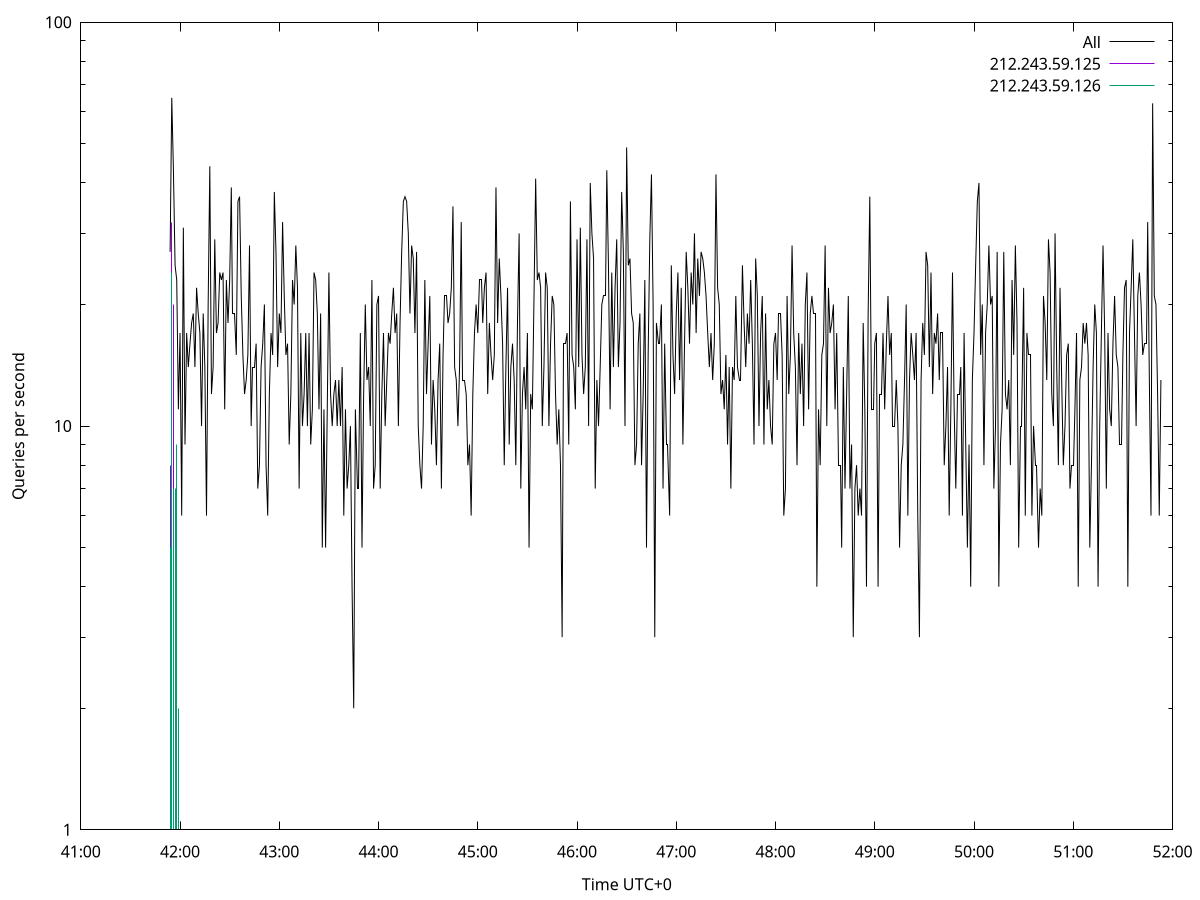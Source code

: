 set terminal pngcairo size 1024,768
set output 'Sun Jan  7 20:41:54 2024.png'
set ylabel 'Queries per second'
set xlabel 'Time UTC+0'
set xdata time
set timefmt "%s"
set log y
plot \
'-' using 1:2 linecolor 0 linetype 2 with lines title 'All', \
'-' using 1:2 linecolor 1 linetype 3 with impulses title "212.243.59.125", \
'-' using 1:2 linecolor 2 linetype 3 with impulses title "212.243.59.126"
1704634914 27
1704634915 65
1704634916 43
1704634917 25
1704634918 23
1704634919 11
1704634920 17
1704634921 6
1704634922 31
1704634923 9
1704634924 17
1704634925 14
1704634926 16
1704634927 18
1704634928 19
1704634929 14
1704634930 22
1704634931 19
1704634932 17
1704634933 10
1704634934 19
1704634935 14
1704634936 6
1704634937 20
1704634938 44
1704634939 12
1704634940 14
1704634941 29
1704634942 17
1704634943 18
1704634944 24
1704634945 23
1704634946 24
1704634947 11
1704634948 23
1704634949 18
1704634950 23
1704634951 39
1704634952 19
1704634953 19
1704634954 15
1704634955 36
1704634956 37
1704634957 21
1704634958 15
1704634959 12
1704634960 13
1704634961 15
1704634962 28
1704634963 10
1704634964 14
1704634965 14
1704634966 16
1704634967 7
1704634968 8
1704634969 14
1704634970 16
1704634971 20
1704634972 8
1704634973 6
1704634974 12
1704634975 17
1704634976 15
1704634977 38
1704634978 27
1704634979 14
1704634980 19
1704634981 17
1704634982 32
1704634983 21
1704634984 15
1704634985 16
1704634986 9
1704634987 12
1704634988 23
1704634989 20
1704634990 28
1704634991 22
1704634992 7
1704634993 17
1704634994 10
1704634995 12
1704634996 17
1704634997 10
1704634998 17
1704634999 9
1704635000 11
1704635001 24
1704635002 23
1704635003 19
1704635004 11
1704635005 19
1704635006 5
1704635007 11
1704635008 5
1704635009 11
1704635010 24
1704635011 12
1704635012 10
1704635013 12
1704635014 13
1704635015 10
1704635016 13
1704635017 10
1704635018 14
1704635019 6
1704635020 11
1704635021 7
1704635022 8
1704635023 10
1704635024 4
1704635025 2
1704635026 11
1704635027 7
1704635028 7
1704635029 17
1704635030 5
1704635031 12
1704635032 20
1704635033 13
1704635034 14
1704635035 10
1704635036 23
1704635037 7
1704635038 8
1704635039 20
1704635040 21
1704635041 7
1704635042 12
1704635043 17
1704635044 10
1704635045 13
1704635046 17
1704635047 16
1704635048 19
1704635049 22
1704635050 17
1704635051 19
1704635052 10
1704635053 18
1704635054 27
1704635055 36
1704635056 37
1704635057 36
1704635058 30
1704635059 19
1704635060 28
1704635061 26
1704635062 17
1704635063 27
1704635064 10
1704635065 8
1704635066 7
1704635067 10
1704635068 23
1704635069 12
1704635070 16
1704635071 21
1704635072 9
1704635073 13
1704635074 11
1704635075 8
1704635076 13
1704635077 16
1704635078 7
1704635079 15
1704635080 21
1704635081 21
1704635082 18
1704635083 19
1704635084 22
1704635085 35
1704635086 14
1704635087 13
1704635088 10
1704635089 14
1704635090 32
1704635091 13
1704635092 13
1704635093 12
1704635094 8
1704635095 9
1704635096 6
1704635097 12
1704635098 17
1704635099 20
1704635100 17
1704635101 23
1704635102 23
1704635103 18
1704635104 22
1704635105 24
1704635106 12
1704635107 18
1704635108 15
1704635109 13
1704635110 15
1704635111 39
1704635112 18
1704635113 26
1704635114 21
1704635115 16
1704635116 8
1704635117 14
1704635118 22
1704635119 9
1704635120 14
1704635121 16
1704635122 13
1704635123 8
1704635124 18
1704635125 30
1704635126 7
1704635127 12
1704635128 14
1704635129 11
1704635130 17
1704635131 5
1704635132 12
1704635133 11
1704635134 21
1704635135 41
1704635136 23
1704635137 24
1704635138 22
1704635139 10
1704635140 14
1704635141 24
1704635142 22
1704635143 10
1704635144 16
1704635145 21
1704635146 20
1704635147 12
1704635148 9
1704635149 11
1704635150 8
1704635151 3
1704635152 16
1704635153 16
1704635154 17
1704635155 9
1704635156 36
1704635157 15
1704635158 14
1704635159 11
1704635160 29
1704635161 14
1704635162 31
1704635163 15
1704635164 12
1704635165 14
1704635166 29
1704635167 10
1704635168 40
1704635169 30
1704635170 26
1704635171 7
1704635172 13
1704635173 10
1704635174 14
1704635175 20
1704635176 21
1704635177 21
1704635178 43
1704635179 25
1704635180 11
1704635181 24
1704635182 14
1704635183 22
1704635184 29
1704635185 14
1704635186 18
1704635187 38
1704635188 27
1704635189 10
1704635190 49
1704635191 25
1704635192 26
1704635193 19
1704635194 18
1704635195 8
1704635196 9
1704635197 16
1704635198 19
1704635199 8
1704635200 12
1704635201 23
1704635202 5
1704635203 15
1704635204 29
1704635205 42
1704635206 20
1704635207 3
1704635208 18
1704635209 16
1704635210 16
1704635211 20
1704635212 7
1704635213 16
1704635214 9
1704635215 9
1704635216 6
1704635217 25
1704635218 15
1704635219 12
1704635220 19
1704635221 24
1704635222 13
1704635223 22
1704635224 9
1704635225 16
1704635226 27
1704635227 22
1704635228 16
1704635229 24
1704635230 20
1704635231 30
1704635232 17
1704635233 26
1704635234 21
1704635235 27
1704635236 26
1704635237 24
1704635238 21
1704635239 17
1704635240 14
1704635241 17
1704635242 13
1704635243 16
1704635244 42
1704635245 22
1704635246 20
1704635247 12
1704635248 13
1704635249 11
1704635250 15
1704635251 9
1704635252 14
1704635253 7
1704635254 14
1704635255 13
1704635256 21
1704635257 14
1704635258 13
1704635259 13
1704635260 25
1704635261 18
1704635262 14
1704635263 19
1704635264 16
1704635265 23
1704635266 16
1704635267 9
1704635268 26
1704635269 21
1704635270 10
1704635271 17
1704635272 21
1704635273 9
1704635274 19
1704635275 11
1704635276 13
1704635277 10
1704635278 9
1704635279 16
1704635280 17
1704635281 13
1704635282 19
1704635283 19
1704635284 15
1704635285 6
1704635286 7
1704635287 21
1704635288 12
1704635289 15
1704635290 28
1704635291 17
1704635292 14
1704635293 8
1704635294 17
1704635295 12
1704635296 16
1704635297 10
1704635298 20
1704635299 24
1704635300 11
1704635301 19
1704635302 21
1704635303 19
1704635304 19
1704635305 4
1704635306 11
1704635307 8
1704635308 15
1704635309 16
1704635310 28
1704635311 10
1704635312 22
1704635313 17
1704635314 18
1704635315 20
1704635316 11
1704635317 17
1704635318 8
1704635319 8
1704635320 5
1704635321 14
1704635322 7
1704635323 12
1704635324 21
1704635325 7
1704635326 9
1704635327 3
1704635328 7
1704635329 8
1704635330 6
1704635331 7
1704635332 6
1704635333 18
1704635334 11
1704635335 4
1704635336 19
1704635337 37
1704635338 11
1704635339 11
1704635340 16
1704635341 17
1704635342 4
1704635343 12
1704635344 12
1704635345 17
1704635346 11
1704635347 16
1704635348 21
1704635349 15
1704635350 17
1704635351 10
1704635352 10
1704635353 13
1704635354 10
1704635355 5
1704635356 8
1704635357 9
1704635358 13
1704635359 20
1704635360 6
1704635361 13
1704635362 17
1704635363 15
1704635364 13
1704635365 17
1704635366 6
1704635367 3
1704635368 13
1704635369 18
1704635370 15
1704635371 27
1704635372 25
1704635373 14
1704635374 24
1704635375 12
1704635376 17
1704635377 16
1704635378 19
1704635379 13
1704635380 17
1704635381 17
1704635382 8
1704635383 10
1704635384 14
1704635385 6
1704635386 11
1704635387 24
1704635388 11
1704635389 7
1704635390 12
1704635391 12
1704635392 14
1704635393 6
1704635394 17
1704635395 9
1704635396 5
1704635397 9
1704635398 4
1704635399 13
1704635400 17
1704635401 25
1704635402 36
1704635403 40
1704635404 15
1704635405 20
1704635406 8
1704635407 17
1704635408 20
1704635409 28
1704635410 20
1704635411 21
1704635412 7
1704635413 10
1704635414 27
1704635415 4
1704635416 9
1704635417 11
1704635418 27
1704635419 12
1704635420 11
1704635421 13
1704635422 8
1704635423 23
1704635424 15
1704635425 28
1704635426 18
1704635427 5
1704635428 10
1704635429 10
1704635430 22
1704635431 6
1704635432 17
1704635433 15
1704635434 15
1704635435 6
1704635436 10
1704635437 8
1704635438 8
1704635439 5
1704635440 7
1704635441 6
1704635442 21
1704635443 18
1704635444 13
1704635445 29
1704635446 24
1704635447 12
1704635448 10
1704635449 30
1704635450 14
1704635451 8
1704635452 22
1704635453 13
1704635454 8
1704635455 10
1704635456 15
1704635457 16
1704635458 7
1704635459 8
1704635460 8
1704635461 11
1704635462 17
1704635463 4
1704635464 13
1704635465 14
1704635466 18
1704635467 16
1704635468 18
1704635469 15
1704635470 5
1704635471 8
1704635472 14
1704635473 20
1704635474 17
1704635475 4
1704635476 10
1704635477 17
1704635478 28
1704635479 17
1704635480 7
1704635481 17
1704635482 11
1704635483 10
1704635484 16
1704635485 21
1704635486 15
1704635487 14
1704635488 9
1704635489 9
1704635490 15
1704635491 22
1704635492 23
1704635493 4
1704635494 17
1704635495 22
1704635496 29
1704635497 17
1704635498 10
1704635499 21
1704635500 24
1704635501 20
1704635502 15
1704635503 16
1704635504 16
1704635505 32
1704635506 13
1704635507 6
1704635508 63
1704635509 21
1704635510 20
1704635511 12
1704635512 6
1704635513 13

e
1704634914 8
1704634915 32
1704634916 20
1704634917 3

e
1704634914 5
1704634915 24
1704634916 7
1704634917 7
1704634918 9
1704634919 2

e
